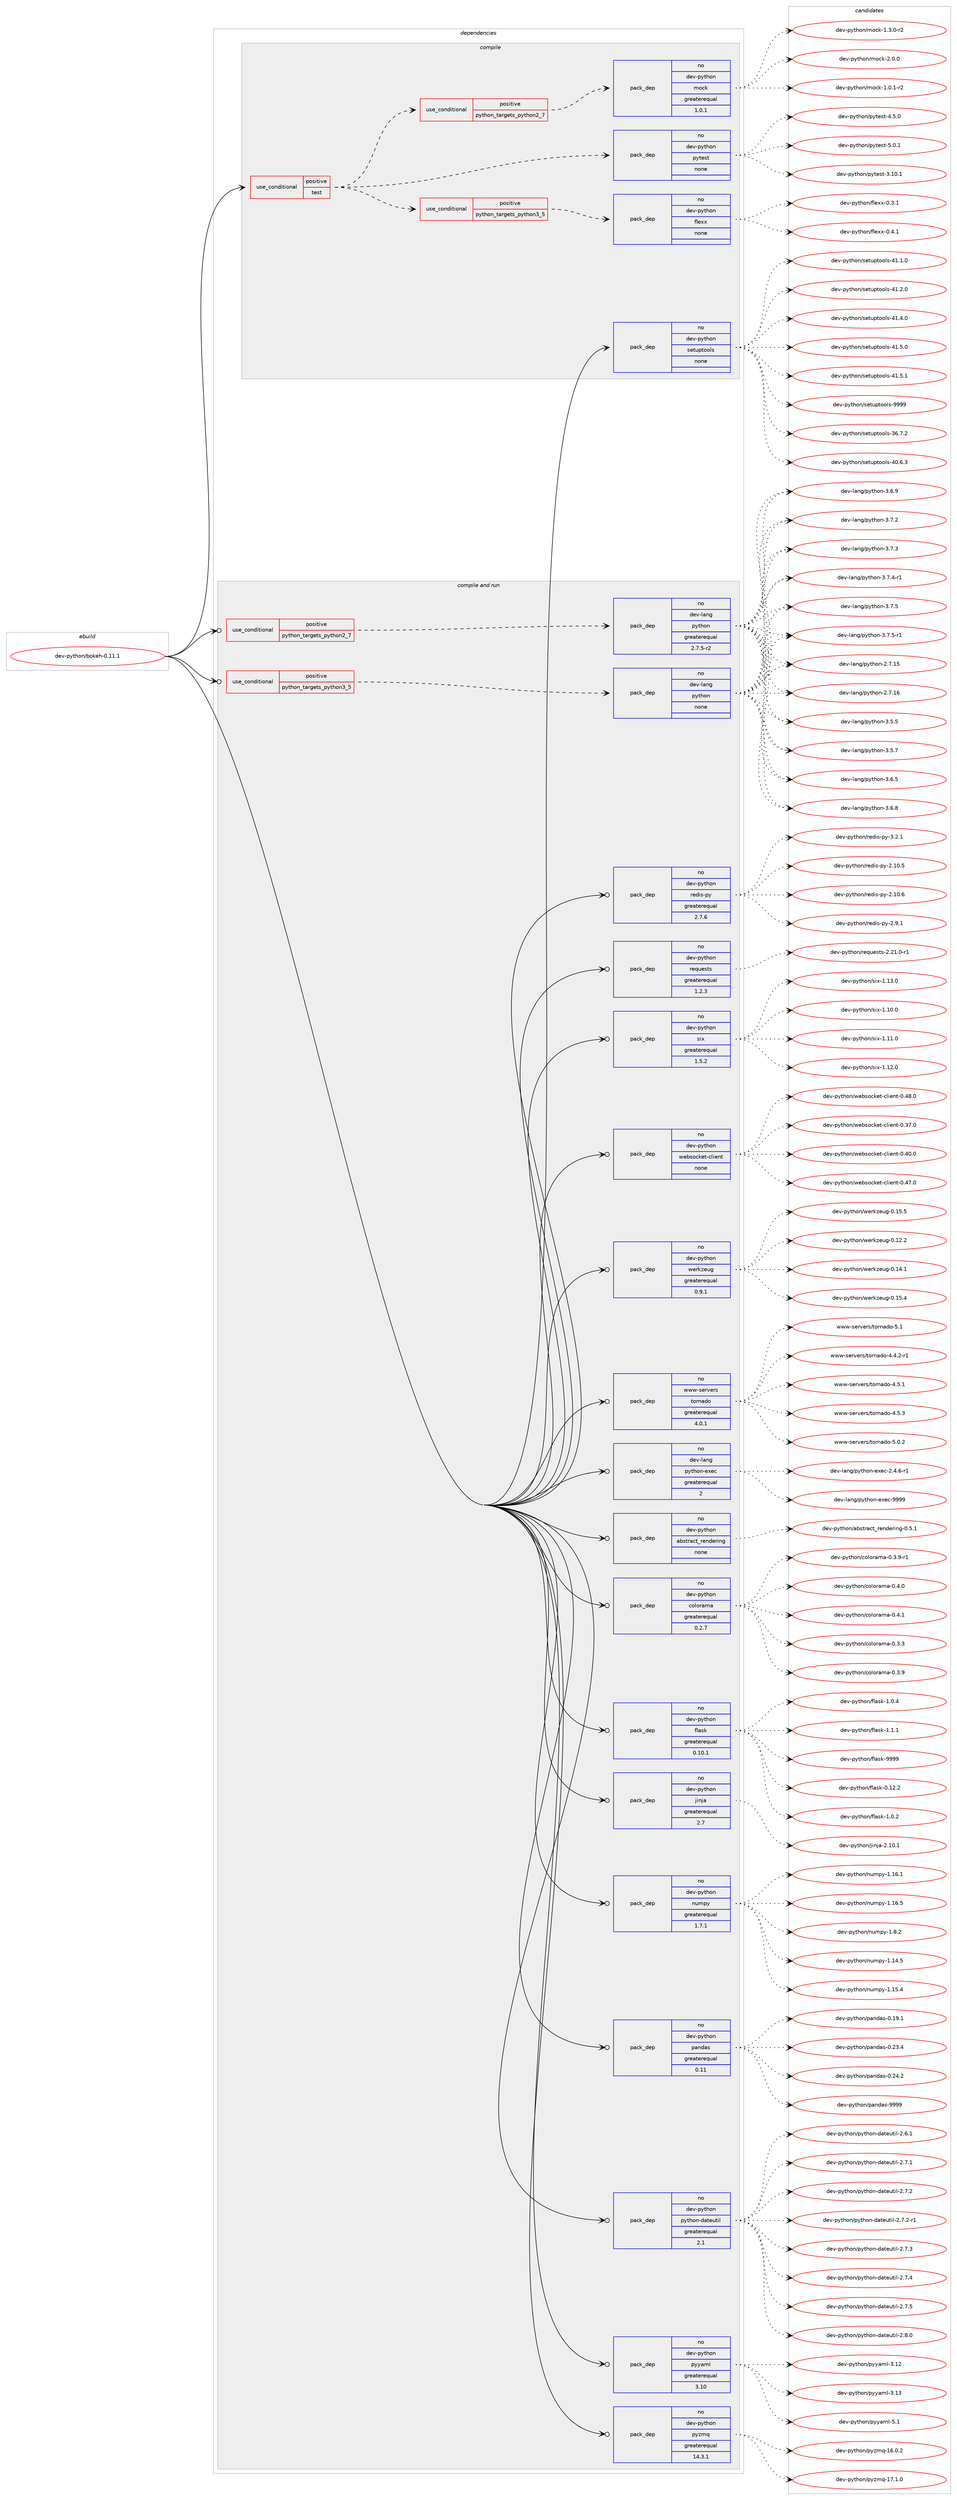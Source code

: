 digraph prolog {

# *************
# Graph options
# *************

newrank=true;
concentrate=true;
compound=true;
graph [rankdir=LR,fontname=Helvetica,fontsize=10,ranksep=1.5];#, ranksep=2.5, nodesep=0.2];
edge  [arrowhead=vee];
node  [fontname=Helvetica,fontsize=10];

# **********
# The ebuild
# **********

subgraph cluster_leftcol {
color=gray;
rank=same;
label=<<i>ebuild</i>>;
id [label="dev-python/bokeh-0.11.1", color=red, width=4, href="../dev-python/bokeh-0.11.1.svg"];
}

# ****************
# The dependencies
# ****************

subgraph cluster_midcol {
color=gray;
label=<<i>dependencies</i>>;
subgraph cluster_compile {
fillcolor="#eeeeee";
style=filled;
label=<<i>compile</i>>;
subgraph cond136999 {
dependency597132 [label=<<TABLE BORDER="0" CELLBORDER="1" CELLSPACING="0" CELLPADDING="4"><TR><TD ROWSPAN="3" CELLPADDING="10">use_conditional</TD></TR><TR><TD>positive</TD></TR><TR><TD>test</TD></TR></TABLE>>, shape=none, color=red];
subgraph pack448358 {
dependency597133 [label=<<TABLE BORDER="0" CELLBORDER="1" CELLSPACING="0" CELLPADDING="4" WIDTH="220"><TR><TD ROWSPAN="6" CELLPADDING="30">pack_dep</TD></TR><TR><TD WIDTH="110">no</TD></TR><TR><TD>dev-python</TD></TR><TR><TD>pytest</TD></TR><TR><TD>none</TD></TR><TR><TD></TD></TR></TABLE>>, shape=none, color=blue];
}
dependency597132:e -> dependency597133:w [weight=20,style="dashed",arrowhead="vee"];
subgraph cond137000 {
dependency597134 [label=<<TABLE BORDER="0" CELLBORDER="1" CELLSPACING="0" CELLPADDING="4"><TR><TD ROWSPAN="3" CELLPADDING="10">use_conditional</TD></TR><TR><TD>positive</TD></TR><TR><TD>python_targets_python2_7</TD></TR></TABLE>>, shape=none, color=red];
subgraph pack448359 {
dependency597135 [label=<<TABLE BORDER="0" CELLBORDER="1" CELLSPACING="0" CELLPADDING="4" WIDTH="220"><TR><TD ROWSPAN="6" CELLPADDING="30">pack_dep</TD></TR><TR><TD WIDTH="110">no</TD></TR><TR><TD>dev-python</TD></TR><TR><TD>mock</TD></TR><TR><TD>greaterequal</TD></TR><TR><TD>1.0.1</TD></TR></TABLE>>, shape=none, color=blue];
}
dependency597134:e -> dependency597135:w [weight=20,style="dashed",arrowhead="vee"];
}
dependency597132:e -> dependency597134:w [weight=20,style="dashed",arrowhead="vee"];
subgraph cond137001 {
dependency597136 [label=<<TABLE BORDER="0" CELLBORDER="1" CELLSPACING="0" CELLPADDING="4"><TR><TD ROWSPAN="3" CELLPADDING="10">use_conditional</TD></TR><TR><TD>positive</TD></TR><TR><TD>python_targets_python3_5</TD></TR></TABLE>>, shape=none, color=red];
subgraph pack448360 {
dependency597137 [label=<<TABLE BORDER="0" CELLBORDER="1" CELLSPACING="0" CELLPADDING="4" WIDTH="220"><TR><TD ROWSPAN="6" CELLPADDING="30">pack_dep</TD></TR><TR><TD WIDTH="110">no</TD></TR><TR><TD>dev-python</TD></TR><TR><TD>flexx</TD></TR><TR><TD>none</TD></TR><TR><TD></TD></TR></TABLE>>, shape=none, color=blue];
}
dependency597136:e -> dependency597137:w [weight=20,style="dashed",arrowhead="vee"];
}
dependency597132:e -> dependency597136:w [weight=20,style="dashed",arrowhead="vee"];
}
id:e -> dependency597132:w [weight=20,style="solid",arrowhead="vee"];
subgraph pack448361 {
dependency597138 [label=<<TABLE BORDER="0" CELLBORDER="1" CELLSPACING="0" CELLPADDING="4" WIDTH="220"><TR><TD ROWSPAN="6" CELLPADDING="30">pack_dep</TD></TR><TR><TD WIDTH="110">no</TD></TR><TR><TD>dev-python</TD></TR><TR><TD>setuptools</TD></TR><TR><TD>none</TD></TR><TR><TD></TD></TR></TABLE>>, shape=none, color=blue];
}
id:e -> dependency597138:w [weight=20,style="solid",arrowhead="vee"];
}
subgraph cluster_compileandrun {
fillcolor="#eeeeee";
style=filled;
label=<<i>compile and run</i>>;
subgraph cond137002 {
dependency597139 [label=<<TABLE BORDER="0" CELLBORDER="1" CELLSPACING="0" CELLPADDING="4"><TR><TD ROWSPAN="3" CELLPADDING="10">use_conditional</TD></TR><TR><TD>positive</TD></TR><TR><TD>python_targets_python2_7</TD></TR></TABLE>>, shape=none, color=red];
subgraph pack448362 {
dependency597140 [label=<<TABLE BORDER="0" CELLBORDER="1" CELLSPACING="0" CELLPADDING="4" WIDTH="220"><TR><TD ROWSPAN="6" CELLPADDING="30">pack_dep</TD></TR><TR><TD WIDTH="110">no</TD></TR><TR><TD>dev-lang</TD></TR><TR><TD>python</TD></TR><TR><TD>greaterequal</TD></TR><TR><TD>2.7.5-r2</TD></TR></TABLE>>, shape=none, color=blue];
}
dependency597139:e -> dependency597140:w [weight=20,style="dashed",arrowhead="vee"];
}
id:e -> dependency597139:w [weight=20,style="solid",arrowhead="odotvee"];
subgraph cond137003 {
dependency597141 [label=<<TABLE BORDER="0" CELLBORDER="1" CELLSPACING="0" CELLPADDING="4"><TR><TD ROWSPAN="3" CELLPADDING="10">use_conditional</TD></TR><TR><TD>positive</TD></TR><TR><TD>python_targets_python3_5</TD></TR></TABLE>>, shape=none, color=red];
subgraph pack448363 {
dependency597142 [label=<<TABLE BORDER="0" CELLBORDER="1" CELLSPACING="0" CELLPADDING="4" WIDTH="220"><TR><TD ROWSPAN="6" CELLPADDING="30">pack_dep</TD></TR><TR><TD WIDTH="110">no</TD></TR><TR><TD>dev-lang</TD></TR><TR><TD>python</TD></TR><TR><TD>none</TD></TR><TR><TD></TD></TR></TABLE>>, shape=none, color=blue];
}
dependency597141:e -> dependency597142:w [weight=20,style="dashed",arrowhead="vee"];
}
id:e -> dependency597141:w [weight=20,style="solid",arrowhead="odotvee"];
subgraph pack448364 {
dependency597143 [label=<<TABLE BORDER="0" CELLBORDER="1" CELLSPACING="0" CELLPADDING="4" WIDTH="220"><TR><TD ROWSPAN="6" CELLPADDING="30">pack_dep</TD></TR><TR><TD WIDTH="110">no</TD></TR><TR><TD>dev-lang</TD></TR><TR><TD>python-exec</TD></TR><TR><TD>greaterequal</TD></TR><TR><TD>2</TD></TR></TABLE>>, shape=none, color=blue];
}
id:e -> dependency597143:w [weight=20,style="solid",arrowhead="odotvee"];
subgraph pack448365 {
dependency597144 [label=<<TABLE BORDER="0" CELLBORDER="1" CELLSPACING="0" CELLPADDING="4" WIDTH="220"><TR><TD ROWSPAN="6" CELLPADDING="30">pack_dep</TD></TR><TR><TD WIDTH="110">no</TD></TR><TR><TD>dev-python</TD></TR><TR><TD>abstract_rendering</TD></TR><TR><TD>none</TD></TR><TR><TD></TD></TR></TABLE>>, shape=none, color=blue];
}
id:e -> dependency597144:w [weight=20,style="solid",arrowhead="odotvee"];
subgraph pack448366 {
dependency597145 [label=<<TABLE BORDER="0" CELLBORDER="1" CELLSPACING="0" CELLPADDING="4" WIDTH="220"><TR><TD ROWSPAN="6" CELLPADDING="30">pack_dep</TD></TR><TR><TD WIDTH="110">no</TD></TR><TR><TD>dev-python</TD></TR><TR><TD>colorama</TD></TR><TR><TD>greaterequal</TD></TR><TR><TD>0.2.7</TD></TR></TABLE>>, shape=none, color=blue];
}
id:e -> dependency597145:w [weight=20,style="solid",arrowhead="odotvee"];
subgraph pack448367 {
dependency597146 [label=<<TABLE BORDER="0" CELLBORDER="1" CELLSPACING="0" CELLPADDING="4" WIDTH="220"><TR><TD ROWSPAN="6" CELLPADDING="30">pack_dep</TD></TR><TR><TD WIDTH="110">no</TD></TR><TR><TD>dev-python</TD></TR><TR><TD>flask</TD></TR><TR><TD>greaterequal</TD></TR><TR><TD>0.10.1</TD></TR></TABLE>>, shape=none, color=blue];
}
id:e -> dependency597146:w [weight=20,style="solid",arrowhead="odotvee"];
subgraph pack448368 {
dependency597147 [label=<<TABLE BORDER="0" CELLBORDER="1" CELLSPACING="0" CELLPADDING="4" WIDTH="220"><TR><TD ROWSPAN="6" CELLPADDING="30">pack_dep</TD></TR><TR><TD WIDTH="110">no</TD></TR><TR><TD>dev-python</TD></TR><TR><TD>jinja</TD></TR><TR><TD>greaterequal</TD></TR><TR><TD>2.7</TD></TR></TABLE>>, shape=none, color=blue];
}
id:e -> dependency597147:w [weight=20,style="solid",arrowhead="odotvee"];
subgraph pack448369 {
dependency597148 [label=<<TABLE BORDER="0" CELLBORDER="1" CELLSPACING="0" CELLPADDING="4" WIDTH="220"><TR><TD ROWSPAN="6" CELLPADDING="30">pack_dep</TD></TR><TR><TD WIDTH="110">no</TD></TR><TR><TD>dev-python</TD></TR><TR><TD>numpy</TD></TR><TR><TD>greaterequal</TD></TR><TR><TD>1.7.1</TD></TR></TABLE>>, shape=none, color=blue];
}
id:e -> dependency597148:w [weight=20,style="solid",arrowhead="odotvee"];
subgraph pack448370 {
dependency597149 [label=<<TABLE BORDER="0" CELLBORDER="1" CELLSPACING="0" CELLPADDING="4" WIDTH="220"><TR><TD ROWSPAN="6" CELLPADDING="30">pack_dep</TD></TR><TR><TD WIDTH="110">no</TD></TR><TR><TD>dev-python</TD></TR><TR><TD>pandas</TD></TR><TR><TD>greaterequal</TD></TR><TR><TD>0.11</TD></TR></TABLE>>, shape=none, color=blue];
}
id:e -> dependency597149:w [weight=20,style="solid",arrowhead="odotvee"];
subgraph pack448371 {
dependency597150 [label=<<TABLE BORDER="0" CELLBORDER="1" CELLSPACING="0" CELLPADDING="4" WIDTH="220"><TR><TD ROWSPAN="6" CELLPADDING="30">pack_dep</TD></TR><TR><TD WIDTH="110">no</TD></TR><TR><TD>dev-python</TD></TR><TR><TD>python-dateutil</TD></TR><TR><TD>greaterequal</TD></TR><TR><TD>2.1</TD></TR></TABLE>>, shape=none, color=blue];
}
id:e -> dependency597150:w [weight=20,style="solid",arrowhead="odotvee"];
subgraph pack448372 {
dependency597151 [label=<<TABLE BORDER="0" CELLBORDER="1" CELLSPACING="0" CELLPADDING="4" WIDTH="220"><TR><TD ROWSPAN="6" CELLPADDING="30">pack_dep</TD></TR><TR><TD WIDTH="110">no</TD></TR><TR><TD>dev-python</TD></TR><TR><TD>pyyaml</TD></TR><TR><TD>greaterequal</TD></TR><TR><TD>3.10</TD></TR></TABLE>>, shape=none, color=blue];
}
id:e -> dependency597151:w [weight=20,style="solid",arrowhead="odotvee"];
subgraph pack448373 {
dependency597152 [label=<<TABLE BORDER="0" CELLBORDER="1" CELLSPACING="0" CELLPADDING="4" WIDTH="220"><TR><TD ROWSPAN="6" CELLPADDING="30">pack_dep</TD></TR><TR><TD WIDTH="110">no</TD></TR><TR><TD>dev-python</TD></TR><TR><TD>pyzmq</TD></TR><TR><TD>greaterequal</TD></TR><TR><TD>14.3.1</TD></TR></TABLE>>, shape=none, color=blue];
}
id:e -> dependency597152:w [weight=20,style="solid",arrowhead="odotvee"];
subgraph pack448374 {
dependency597153 [label=<<TABLE BORDER="0" CELLBORDER="1" CELLSPACING="0" CELLPADDING="4" WIDTH="220"><TR><TD ROWSPAN="6" CELLPADDING="30">pack_dep</TD></TR><TR><TD WIDTH="110">no</TD></TR><TR><TD>dev-python</TD></TR><TR><TD>redis-py</TD></TR><TR><TD>greaterequal</TD></TR><TR><TD>2.7.6</TD></TR></TABLE>>, shape=none, color=blue];
}
id:e -> dependency597153:w [weight=20,style="solid",arrowhead="odotvee"];
subgraph pack448375 {
dependency597154 [label=<<TABLE BORDER="0" CELLBORDER="1" CELLSPACING="0" CELLPADDING="4" WIDTH="220"><TR><TD ROWSPAN="6" CELLPADDING="30">pack_dep</TD></TR><TR><TD WIDTH="110">no</TD></TR><TR><TD>dev-python</TD></TR><TR><TD>requests</TD></TR><TR><TD>greaterequal</TD></TR><TR><TD>1.2.3</TD></TR></TABLE>>, shape=none, color=blue];
}
id:e -> dependency597154:w [weight=20,style="solid",arrowhead="odotvee"];
subgraph pack448376 {
dependency597155 [label=<<TABLE BORDER="0" CELLBORDER="1" CELLSPACING="0" CELLPADDING="4" WIDTH="220"><TR><TD ROWSPAN="6" CELLPADDING="30">pack_dep</TD></TR><TR><TD WIDTH="110">no</TD></TR><TR><TD>dev-python</TD></TR><TR><TD>six</TD></TR><TR><TD>greaterequal</TD></TR><TR><TD>1.5.2</TD></TR></TABLE>>, shape=none, color=blue];
}
id:e -> dependency597155:w [weight=20,style="solid",arrowhead="odotvee"];
subgraph pack448377 {
dependency597156 [label=<<TABLE BORDER="0" CELLBORDER="1" CELLSPACING="0" CELLPADDING="4" WIDTH="220"><TR><TD ROWSPAN="6" CELLPADDING="30">pack_dep</TD></TR><TR><TD WIDTH="110">no</TD></TR><TR><TD>dev-python</TD></TR><TR><TD>websocket-client</TD></TR><TR><TD>none</TD></TR><TR><TD></TD></TR></TABLE>>, shape=none, color=blue];
}
id:e -> dependency597156:w [weight=20,style="solid",arrowhead="odotvee"];
subgraph pack448378 {
dependency597157 [label=<<TABLE BORDER="0" CELLBORDER="1" CELLSPACING="0" CELLPADDING="4" WIDTH="220"><TR><TD ROWSPAN="6" CELLPADDING="30">pack_dep</TD></TR><TR><TD WIDTH="110">no</TD></TR><TR><TD>dev-python</TD></TR><TR><TD>werkzeug</TD></TR><TR><TD>greaterequal</TD></TR><TR><TD>0.9.1</TD></TR></TABLE>>, shape=none, color=blue];
}
id:e -> dependency597157:w [weight=20,style="solid",arrowhead="odotvee"];
subgraph pack448379 {
dependency597158 [label=<<TABLE BORDER="0" CELLBORDER="1" CELLSPACING="0" CELLPADDING="4" WIDTH="220"><TR><TD ROWSPAN="6" CELLPADDING="30">pack_dep</TD></TR><TR><TD WIDTH="110">no</TD></TR><TR><TD>www-servers</TD></TR><TR><TD>tornado</TD></TR><TR><TD>greaterequal</TD></TR><TR><TD>4.0.1</TD></TR></TABLE>>, shape=none, color=blue];
}
id:e -> dependency597158:w [weight=20,style="solid",arrowhead="odotvee"];
}
subgraph cluster_run {
fillcolor="#eeeeee";
style=filled;
label=<<i>run</i>>;
}
}

# **************
# The candidates
# **************

subgraph cluster_choices {
rank=same;
color=gray;
label=<<i>candidates</i>>;

subgraph choice448358 {
color=black;
nodesep=1;
choice100101118451121211161041111104711212111610111511645514649484649 [label="dev-python/pytest-3.10.1", color=red, width=4,href="../dev-python/pytest-3.10.1.svg"];
choice1001011184511212111610411111047112121116101115116455246534648 [label="dev-python/pytest-4.5.0", color=red, width=4,href="../dev-python/pytest-4.5.0.svg"];
choice1001011184511212111610411111047112121116101115116455346484649 [label="dev-python/pytest-5.0.1", color=red, width=4,href="../dev-python/pytest-5.0.1.svg"];
dependency597133:e -> choice100101118451121211161041111104711212111610111511645514649484649:w [style=dotted,weight="100"];
dependency597133:e -> choice1001011184511212111610411111047112121116101115116455246534648:w [style=dotted,weight="100"];
dependency597133:e -> choice1001011184511212111610411111047112121116101115116455346484649:w [style=dotted,weight="100"];
}
subgraph choice448359 {
color=black;
nodesep=1;
choice1001011184511212111610411111047109111991074549464846494511450 [label="dev-python/mock-1.0.1-r2", color=red, width=4,href="../dev-python/mock-1.0.1-r2.svg"];
choice1001011184511212111610411111047109111991074549465146484511450 [label="dev-python/mock-1.3.0-r2", color=red, width=4,href="../dev-python/mock-1.3.0-r2.svg"];
choice100101118451121211161041111104710911199107455046484648 [label="dev-python/mock-2.0.0", color=red, width=4,href="../dev-python/mock-2.0.0.svg"];
dependency597135:e -> choice1001011184511212111610411111047109111991074549464846494511450:w [style=dotted,weight="100"];
dependency597135:e -> choice1001011184511212111610411111047109111991074549465146484511450:w [style=dotted,weight="100"];
dependency597135:e -> choice100101118451121211161041111104710911199107455046484648:w [style=dotted,weight="100"];
}
subgraph choice448360 {
color=black;
nodesep=1;
choice1001011184511212111610411111047102108101120120454846514649 [label="dev-python/flexx-0.3.1", color=red, width=4,href="../dev-python/flexx-0.3.1.svg"];
choice1001011184511212111610411111047102108101120120454846524649 [label="dev-python/flexx-0.4.1", color=red, width=4,href="../dev-python/flexx-0.4.1.svg"];
dependency597137:e -> choice1001011184511212111610411111047102108101120120454846514649:w [style=dotted,weight="100"];
dependency597137:e -> choice1001011184511212111610411111047102108101120120454846524649:w [style=dotted,weight="100"];
}
subgraph choice448361 {
color=black;
nodesep=1;
choice100101118451121211161041111104711510111611711211611111110811545515446554650 [label="dev-python/setuptools-36.7.2", color=red, width=4,href="../dev-python/setuptools-36.7.2.svg"];
choice100101118451121211161041111104711510111611711211611111110811545524846544651 [label="dev-python/setuptools-40.6.3", color=red, width=4,href="../dev-python/setuptools-40.6.3.svg"];
choice100101118451121211161041111104711510111611711211611111110811545524946494648 [label="dev-python/setuptools-41.1.0", color=red, width=4,href="../dev-python/setuptools-41.1.0.svg"];
choice100101118451121211161041111104711510111611711211611111110811545524946504648 [label="dev-python/setuptools-41.2.0", color=red, width=4,href="../dev-python/setuptools-41.2.0.svg"];
choice100101118451121211161041111104711510111611711211611111110811545524946524648 [label="dev-python/setuptools-41.4.0", color=red, width=4,href="../dev-python/setuptools-41.4.0.svg"];
choice100101118451121211161041111104711510111611711211611111110811545524946534648 [label="dev-python/setuptools-41.5.0", color=red, width=4,href="../dev-python/setuptools-41.5.0.svg"];
choice100101118451121211161041111104711510111611711211611111110811545524946534649 [label="dev-python/setuptools-41.5.1", color=red, width=4,href="../dev-python/setuptools-41.5.1.svg"];
choice10010111845112121116104111110471151011161171121161111111081154557575757 [label="dev-python/setuptools-9999", color=red, width=4,href="../dev-python/setuptools-9999.svg"];
dependency597138:e -> choice100101118451121211161041111104711510111611711211611111110811545515446554650:w [style=dotted,weight="100"];
dependency597138:e -> choice100101118451121211161041111104711510111611711211611111110811545524846544651:w [style=dotted,weight="100"];
dependency597138:e -> choice100101118451121211161041111104711510111611711211611111110811545524946494648:w [style=dotted,weight="100"];
dependency597138:e -> choice100101118451121211161041111104711510111611711211611111110811545524946504648:w [style=dotted,weight="100"];
dependency597138:e -> choice100101118451121211161041111104711510111611711211611111110811545524946524648:w [style=dotted,weight="100"];
dependency597138:e -> choice100101118451121211161041111104711510111611711211611111110811545524946534648:w [style=dotted,weight="100"];
dependency597138:e -> choice100101118451121211161041111104711510111611711211611111110811545524946534649:w [style=dotted,weight="100"];
dependency597138:e -> choice10010111845112121116104111110471151011161171121161111111081154557575757:w [style=dotted,weight="100"];
}
subgraph choice448362 {
color=black;
nodesep=1;
choice10010111845108971101034711212111610411111045504655464953 [label="dev-lang/python-2.7.15", color=red, width=4,href="../dev-lang/python-2.7.15.svg"];
choice10010111845108971101034711212111610411111045504655464954 [label="dev-lang/python-2.7.16", color=red, width=4,href="../dev-lang/python-2.7.16.svg"];
choice100101118451089711010347112121116104111110455146534653 [label="dev-lang/python-3.5.5", color=red, width=4,href="../dev-lang/python-3.5.5.svg"];
choice100101118451089711010347112121116104111110455146534655 [label="dev-lang/python-3.5.7", color=red, width=4,href="../dev-lang/python-3.5.7.svg"];
choice100101118451089711010347112121116104111110455146544653 [label="dev-lang/python-3.6.5", color=red, width=4,href="../dev-lang/python-3.6.5.svg"];
choice100101118451089711010347112121116104111110455146544656 [label="dev-lang/python-3.6.8", color=red, width=4,href="../dev-lang/python-3.6.8.svg"];
choice100101118451089711010347112121116104111110455146544657 [label="dev-lang/python-3.6.9", color=red, width=4,href="../dev-lang/python-3.6.9.svg"];
choice100101118451089711010347112121116104111110455146554650 [label="dev-lang/python-3.7.2", color=red, width=4,href="../dev-lang/python-3.7.2.svg"];
choice100101118451089711010347112121116104111110455146554651 [label="dev-lang/python-3.7.3", color=red, width=4,href="../dev-lang/python-3.7.3.svg"];
choice1001011184510897110103471121211161041111104551465546524511449 [label="dev-lang/python-3.7.4-r1", color=red, width=4,href="../dev-lang/python-3.7.4-r1.svg"];
choice100101118451089711010347112121116104111110455146554653 [label="dev-lang/python-3.7.5", color=red, width=4,href="../dev-lang/python-3.7.5.svg"];
choice1001011184510897110103471121211161041111104551465546534511449 [label="dev-lang/python-3.7.5-r1", color=red, width=4,href="../dev-lang/python-3.7.5-r1.svg"];
dependency597140:e -> choice10010111845108971101034711212111610411111045504655464953:w [style=dotted,weight="100"];
dependency597140:e -> choice10010111845108971101034711212111610411111045504655464954:w [style=dotted,weight="100"];
dependency597140:e -> choice100101118451089711010347112121116104111110455146534653:w [style=dotted,weight="100"];
dependency597140:e -> choice100101118451089711010347112121116104111110455146534655:w [style=dotted,weight="100"];
dependency597140:e -> choice100101118451089711010347112121116104111110455146544653:w [style=dotted,weight="100"];
dependency597140:e -> choice100101118451089711010347112121116104111110455146544656:w [style=dotted,weight="100"];
dependency597140:e -> choice100101118451089711010347112121116104111110455146544657:w [style=dotted,weight="100"];
dependency597140:e -> choice100101118451089711010347112121116104111110455146554650:w [style=dotted,weight="100"];
dependency597140:e -> choice100101118451089711010347112121116104111110455146554651:w [style=dotted,weight="100"];
dependency597140:e -> choice1001011184510897110103471121211161041111104551465546524511449:w [style=dotted,weight="100"];
dependency597140:e -> choice100101118451089711010347112121116104111110455146554653:w [style=dotted,weight="100"];
dependency597140:e -> choice1001011184510897110103471121211161041111104551465546534511449:w [style=dotted,weight="100"];
}
subgraph choice448363 {
color=black;
nodesep=1;
choice10010111845108971101034711212111610411111045504655464953 [label="dev-lang/python-2.7.15", color=red, width=4,href="../dev-lang/python-2.7.15.svg"];
choice10010111845108971101034711212111610411111045504655464954 [label="dev-lang/python-2.7.16", color=red, width=4,href="../dev-lang/python-2.7.16.svg"];
choice100101118451089711010347112121116104111110455146534653 [label="dev-lang/python-3.5.5", color=red, width=4,href="../dev-lang/python-3.5.5.svg"];
choice100101118451089711010347112121116104111110455146534655 [label="dev-lang/python-3.5.7", color=red, width=4,href="../dev-lang/python-3.5.7.svg"];
choice100101118451089711010347112121116104111110455146544653 [label="dev-lang/python-3.6.5", color=red, width=4,href="../dev-lang/python-3.6.5.svg"];
choice100101118451089711010347112121116104111110455146544656 [label="dev-lang/python-3.6.8", color=red, width=4,href="../dev-lang/python-3.6.8.svg"];
choice100101118451089711010347112121116104111110455146544657 [label="dev-lang/python-3.6.9", color=red, width=4,href="../dev-lang/python-3.6.9.svg"];
choice100101118451089711010347112121116104111110455146554650 [label="dev-lang/python-3.7.2", color=red, width=4,href="../dev-lang/python-3.7.2.svg"];
choice100101118451089711010347112121116104111110455146554651 [label="dev-lang/python-3.7.3", color=red, width=4,href="../dev-lang/python-3.7.3.svg"];
choice1001011184510897110103471121211161041111104551465546524511449 [label="dev-lang/python-3.7.4-r1", color=red, width=4,href="../dev-lang/python-3.7.4-r1.svg"];
choice100101118451089711010347112121116104111110455146554653 [label="dev-lang/python-3.7.5", color=red, width=4,href="../dev-lang/python-3.7.5.svg"];
choice1001011184510897110103471121211161041111104551465546534511449 [label="dev-lang/python-3.7.5-r1", color=red, width=4,href="../dev-lang/python-3.7.5-r1.svg"];
dependency597142:e -> choice10010111845108971101034711212111610411111045504655464953:w [style=dotted,weight="100"];
dependency597142:e -> choice10010111845108971101034711212111610411111045504655464954:w [style=dotted,weight="100"];
dependency597142:e -> choice100101118451089711010347112121116104111110455146534653:w [style=dotted,weight="100"];
dependency597142:e -> choice100101118451089711010347112121116104111110455146534655:w [style=dotted,weight="100"];
dependency597142:e -> choice100101118451089711010347112121116104111110455146544653:w [style=dotted,weight="100"];
dependency597142:e -> choice100101118451089711010347112121116104111110455146544656:w [style=dotted,weight="100"];
dependency597142:e -> choice100101118451089711010347112121116104111110455146544657:w [style=dotted,weight="100"];
dependency597142:e -> choice100101118451089711010347112121116104111110455146554650:w [style=dotted,weight="100"];
dependency597142:e -> choice100101118451089711010347112121116104111110455146554651:w [style=dotted,weight="100"];
dependency597142:e -> choice1001011184510897110103471121211161041111104551465546524511449:w [style=dotted,weight="100"];
dependency597142:e -> choice100101118451089711010347112121116104111110455146554653:w [style=dotted,weight="100"];
dependency597142:e -> choice1001011184510897110103471121211161041111104551465546534511449:w [style=dotted,weight="100"];
}
subgraph choice448364 {
color=black;
nodesep=1;
choice10010111845108971101034711212111610411111045101120101994550465246544511449 [label="dev-lang/python-exec-2.4.6-r1", color=red, width=4,href="../dev-lang/python-exec-2.4.6-r1.svg"];
choice10010111845108971101034711212111610411111045101120101994557575757 [label="dev-lang/python-exec-9999", color=red, width=4,href="../dev-lang/python-exec-9999.svg"];
dependency597143:e -> choice10010111845108971101034711212111610411111045101120101994550465246544511449:w [style=dotted,weight="100"];
dependency597143:e -> choice10010111845108971101034711212111610411111045101120101994557575757:w [style=dotted,weight="100"];
}
subgraph choice448365 {
color=black;
nodesep=1;
choice10010111845112121116104111110479798115116114979911695114101110100101114105110103454846534649 [label="dev-python/abstract_rendering-0.5.1", color=red, width=4,href="../dev-python/abstract_rendering-0.5.1.svg"];
dependency597144:e -> choice10010111845112121116104111110479798115116114979911695114101110100101114105110103454846534649:w [style=dotted,weight="100"];
}
subgraph choice448366 {
color=black;
nodesep=1;
choice1001011184511212111610411111047991111081111149710997454846514651 [label="dev-python/colorama-0.3.3", color=red, width=4,href="../dev-python/colorama-0.3.3.svg"];
choice1001011184511212111610411111047991111081111149710997454846514657 [label="dev-python/colorama-0.3.9", color=red, width=4,href="../dev-python/colorama-0.3.9.svg"];
choice10010111845112121116104111110479911110811111497109974548465146574511449 [label="dev-python/colorama-0.3.9-r1", color=red, width=4,href="../dev-python/colorama-0.3.9-r1.svg"];
choice1001011184511212111610411111047991111081111149710997454846524648 [label="dev-python/colorama-0.4.0", color=red, width=4,href="../dev-python/colorama-0.4.0.svg"];
choice1001011184511212111610411111047991111081111149710997454846524649 [label="dev-python/colorama-0.4.1", color=red, width=4,href="../dev-python/colorama-0.4.1.svg"];
dependency597145:e -> choice1001011184511212111610411111047991111081111149710997454846514651:w [style=dotted,weight="100"];
dependency597145:e -> choice1001011184511212111610411111047991111081111149710997454846514657:w [style=dotted,weight="100"];
dependency597145:e -> choice10010111845112121116104111110479911110811111497109974548465146574511449:w [style=dotted,weight="100"];
dependency597145:e -> choice1001011184511212111610411111047991111081111149710997454846524648:w [style=dotted,weight="100"];
dependency597145:e -> choice1001011184511212111610411111047991111081111149710997454846524649:w [style=dotted,weight="100"];
}
subgraph choice448367 {
color=black;
nodesep=1;
choice10010111845112121116104111110471021089711510745484649504650 [label="dev-python/flask-0.12.2", color=red, width=4,href="../dev-python/flask-0.12.2.svg"];
choice100101118451121211161041111104710210897115107454946484650 [label="dev-python/flask-1.0.2", color=red, width=4,href="../dev-python/flask-1.0.2.svg"];
choice100101118451121211161041111104710210897115107454946484652 [label="dev-python/flask-1.0.4", color=red, width=4,href="../dev-python/flask-1.0.4.svg"];
choice100101118451121211161041111104710210897115107454946494649 [label="dev-python/flask-1.1.1", color=red, width=4,href="../dev-python/flask-1.1.1.svg"];
choice1001011184511212111610411111047102108971151074557575757 [label="dev-python/flask-9999", color=red, width=4,href="../dev-python/flask-9999.svg"];
dependency597146:e -> choice10010111845112121116104111110471021089711510745484649504650:w [style=dotted,weight="100"];
dependency597146:e -> choice100101118451121211161041111104710210897115107454946484650:w [style=dotted,weight="100"];
dependency597146:e -> choice100101118451121211161041111104710210897115107454946484652:w [style=dotted,weight="100"];
dependency597146:e -> choice100101118451121211161041111104710210897115107454946494649:w [style=dotted,weight="100"];
dependency597146:e -> choice1001011184511212111610411111047102108971151074557575757:w [style=dotted,weight="100"];
}
subgraph choice448368 {
color=black;
nodesep=1;
choice10010111845112121116104111110471061051101069745504649484649 [label="dev-python/jinja-2.10.1", color=red, width=4,href="../dev-python/jinja-2.10.1.svg"];
dependency597147:e -> choice10010111845112121116104111110471061051101069745504649484649:w [style=dotted,weight="100"];
}
subgraph choice448369 {
color=black;
nodesep=1;
choice100101118451121211161041111104711011710911212145494649524653 [label="dev-python/numpy-1.14.5", color=red, width=4,href="../dev-python/numpy-1.14.5.svg"];
choice100101118451121211161041111104711011710911212145494649534652 [label="dev-python/numpy-1.15.4", color=red, width=4,href="../dev-python/numpy-1.15.4.svg"];
choice100101118451121211161041111104711011710911212145494649544649 [label="dev-python/numpy-1.16.1", color=red, width=4,href="../dev-python/numpy-1.16.1.svg"];
choice100101118451121211161041111104711011710911212145494649544653 [label="dev-python/numpy-1.16.5", color=red, width=4,href="../dev-python/numpy-1.16.5.svg"];
choice1001011184511212111610411111047110117109112121454946564650 [label="dev-python/numpy-1.8.2", color=red, width=4,href="../dev-python/numpy-1.8.2.svg"];
dependency597148:e -> choice100101118451121211161041111104711011710911212145494649524653:w [style=dotted,weight="100"];
dependency597148:e -> choice100101118451121211161041111104711011710911212145494649534652:w [style=dotted,weight="100"];
dependency597148:e -> choice100101118451121211161041111104711011710911212145494649544649:w [style=dotted,weight="100"];
dependency597148:e -> choice100101118451121211161041111104711011710911212145494649544653:w [style=dotted,weight="100"];
dependency597148:e -> choice1001011184511212111610411111047110117109112121454946564650:w [style=dotted,weight="100"];
}
subgraph choice448370 {
color=black;
nodesep=1;
choice1001011184511212111610411111047112971101009711545484649574649 [label="dev-python/pandas-0.19.1", color=red, width=4,href="../dev-python/pandas-0.19.1.svg"];
choice1001011184511212111610411111047112971101009711545484650514652 [label="dev-python/pandas-0.23.4", color=red, width=4,href="../dev-python/pandas-0.23.4.svg"];
choice1001011184511212111610411111047112971101009711545484650524650 [label="dev-python/pandas-0.24.2", color=red, width=4,href="../dev-python/pandas-0.24.2.svg"];
choice100101118451121211161041111104711297110100971154557575757 [label="dev-python/pandas-9999", color=red, width=4,href="../dev-python/pandas-9999.svg"];
dependency597149:e -> choice1001011184511212111610411111047112971101009711545484649574649:w [style=dotted,weight="100"];
dependency597149:e -> choice1001011184511212111610411111047112971101009711545484650514652:w [style=dotted,weight="100"];
dependency597149:e -> choice1001011184511212111610411111047112971101009711545484650524650:w [style=dotted,weight="100"];
dependency597149:e -> choice100101118451121211161041111104711297110100971154557575757:w [style=dotted,weight="100"];
}
subgraph choice448371 {
color=black;
nodesep=1;
choice10010111845112121116104111110471121211161041111104510097116101117116105108455046544649 [label="dev-python/python-dateutil-2.6.1", color=red, width=4,href="../dev-python/python-dateutil-2.6.1.svg"];
choice10010111845112121116104111110471121211161041111104510097116101117116105108455046554649 [label="dev-python/python-dateutil-2.7.1", color=red, width=4,href="../dev-python/python-dateutil-2.7.1.svg"];
choice10010111845112121116104111110471121211161041111104510097116101117116105108455046554650 [label="dev-python/python-dateutil-2.7.2", color=red, width=4,href="../dev-python/python-dateutil-2.7.2.svg"];
choice100101118451121211161041111104711212111610411111045100971161011171161051084550465546504511449 [label="dev-python/python-dateutil-2.7.2-r1", color=red, width=4,href="../dev-python/python-dateutil-2.7.2-r1.svg"];
choice10010111845112121116104111110471121211161041111104510097116101117116105108455046554651 [label="dev-python/python-dateutil-2.7.3", color=red, width=4,href="../dev-python/python-dateutil-2.7.3.svg"];
choice10010111845112121116104111110471121211161041111104510097116101117116105108455046554652 [label="dev-python/python-dateutil-2.7.4", color=red, width=4,href="../dev-python/python-dateutil-2.7.4.svg"];
choice10010111845112121116104111110471121211161041111104510097116101117116105108455046554653 [label="dev-python/python-dateutil-2.7.5", color=red, width=4,href="../dev-python/python-dateutil-2.7.5.svg"];
choice10010111845112121116104111110471121211161041111104510097116101117116105108455046564648 [label="dev-python/python-dateutil-2.8.0", color=red, width=4,href="../dev-python/python-dateutil-2.8.0.svg"];
dependency597150:e -> choice10010111845112121116104111110471121211161041111104510097116101117116105108455046544649:w [style=dotted,weight="100"];
dependency597150:e -> choice10010111845112121116104111110471121211161041111104510097116101117116105108455046554649:w [style=dotted,weight="100"];
dependency597150:e -> choice10010111845112121116104111110471121211161041111104510097116101117116105108455046554650:w [style=dotted,weight="100"];
dependency597150:e -> choice100101118451121211161041111104711212111610411111045100971161011171161051084550465546504511449:w [style=dotted,weight="100"];
dependency597150:e -> choice10010111845112121116104111110471121211161041111104510097116101117116105108455046554651:w [style=dotted,weight="100"];
dependency597150:e -> choice10010111845112121116104111110471121211161041111104510097116101117116105108455046554652:w [style=dotted,weight="100"];
dependency597150:e -> choice10010111845112121116104111110471121211161041111104510097116101117116105108455046554653:w [style=dotted,weight="100"];
dependency597150:e -> choice10010111845112121116104111110471121211161041111104510097116101117116105108455046564648:w [style=dotted,weight="100"];
}
subgraph choice448372 {
color=black;
nodesep=1;
choice1001011184511212111610411111047112121121971091084551464950 [label="dev-python/pyyaml-3.12", color=red, width=4,href="../dev-python/pyyaml-3.12.svg"];
choice1001011184511212111610411111047112121121971091084551464951 [label="dev-python/pyyaml-3.13", color=red, width=4,href="../dev-python/pyyaml-3.13.svg"];
choice10010111845112121116104111110471121211219710910845534649 [label="dev-python/pyyaml-5.1", color=red, width=4,href="../dev-python/pyyaml-5.1.svg"];
dependency597151:e -> choice1001011184511212111610411111047112121121971091084551464950:w [style=dotted,weight="100"];
dependency597151:e -> choice1001011184511212111610411111047112121121971091084551464951:w [style=dotted,weight="100"];
dependency597151:e -> choice10010111845112121116104111110471121211219710910845534649:w [style=dotted,weight="100"];
}
subgraph choice448373 {
color=black;
nodesep=1;
choice100101118451121211161041111104711212112210911345495446484650 [label="dev-python/pyzmq-16.0.2", color=red, width=4,href="../dev-python/pyzmq-16.0.2.svg"];
choice100101118451121211161041111104711212112210911345495546494648 [label="dev-python/pyzmq-17.1.0", color=red, width=4,href="../dev-python/pyzmq-17.1.0.svg"];
dependency597152:e -> choice100101118451121211161041111104711212112210911345495446484650:w [style=dotted,weight="100"];
dependency597152:e -> choice100101118451121211161041111104711212112210911345495546494648:w [style=dotted,weight="100"];
}
subgraph choice448374 {
color=black;
nodesep=1;
choice10010111845112121116104111110471141011001051154511212145504649484653 [label="dev-python/redis-py-2.10.5", color=red, width=4,href="../dev-python/redis-py-2.10.5.svg"];
choice10010111845112121116104111110471141011001051154511212145504649484654 [label="dev-python/redis-py-2.10.6", color=red, width=4,href="../dev-python/redis-py-2.10.6.svg"];
choice100101118451121211161041111104711410110010511545112121455046574649 [label="dev-python/redis-py-2.9.1", color=red, width=4,href="../dev-python/redis-py-2.9.1.svg"];
choice100101118451121211161041111104711410110010511545112121455146504649 [label="dev-python/redis-py-3.2.1", color=red, width=4,href="../dev-python/redis-py-3.2.1.svg"];
dependency597153:e -> choice10010111845112121116104111110471141011001051154511212145504649484653:w [style=dotted,weight="100"];
dependency597153:e -> choice10010111845112121116104111110471141011001051154511212145504649484654:w [style=dotted,weight="100"];
dependency597153:e -> choice100101118451121211161041111104711410110010511545112121455046574649:w [style=dotted,weight="100"];
dependency597153:e -> choice100101118451121211161041111104711410110010511545112121455146504649:w [style=dotted,weight="100"];
}
subgraph choice448375 {
color=black;
nodesep=1;
choice1001011184511212111610411111047114101113117101115116115455046504946484511449 [label="dev-python/requests-2.21.0-r1", color=red, width=4,href="../dev-python/requests-2.21.0-r1.svg"];
dependency597154:e -> choice1001011184511212111610411111047114101113117101115116115455046504946484511449:w [style=dotted,weight="100"];
}
subgraph choice448376 {
color=black;
nodesep=1;
choice100101118451121211161041111104711510512045494649484648 [label="dev-python/six-1.10.0", color=red, width=4,href="../dev-python/six-1.10.0.svg"];
choice100101118451121211161041111104711510512045494649494648 [label="dev-python/six-1.11.0", color=red, width=4,href="../dev-python/six-1.11.0.svg"];
choice100101118451121211161041111104711510512045494649504648 [label="dev-python/six-1.12.0", color=red, width=4,href="../dev-python/six-1.12.0.svg"];
choice100101118451121211161041111104711510512045494649514648 [label="dev-python/six-1.13.0", color=red, width=4,href="../dev-python/six-1.13.0.svg"];
dependency597155:e -> choice100101118451121211161041111104711510512045494649484648:w [style=dotted,weight="100"];
dependency597155:e -> choice100101118451121211161041111104711510512045494649494648:w [style=dotted,weight="100"];
dependency597155:e -> choice100101118451121211161041111104711510512045494649504648:w [style=dotted,weight="100"];
dependency597155:e -> choice100101118451121211161041111104711510512045494649514648:w [style=dotted,weight="100"];
}
subgraph choice448377 {
color=black;
nodesep=1;
choice10010111845112121116104111110471191019811511199107101116459910810510111011645484651554648 [label="dev-python/websocket-client-0.37.0", color=red, width=4,href="../dev-python/websocket-client-0.37.0.svg"];
choice10010111845112121116104111110471191019811511199107101116459910810510111011645484652484648 [label="dev-python/websocket-client-0.40.0", color=red, width=4,href="../dev-python/websocket-client-0.40.0.svg"];
choice10010111845112121116104111110471191019811511199107101116459910810510111011645484652554648 [label="dev-python/websocket-client-0.47.0", color=red, width=4,href="../dev-python/websocket-client-0.47.0.svg"];
choice10010111845112121116104111110471191019811511199107101116459910810510111011645484652564648 [label="dev-python/websocket-client-0.48.0", color=red, width=4,href="../dev-python/websocket-client-0.48.0.svg"];
dependency597156:e -> choice10010111845112121116104111110471191019811511199107101116459910810510111011645484651554648:w [style=dotted,weight="100"];
dependency597156:e -> choice10010111845112121116104111110471191019811511199107101116459910810510111011645484652484648:w [style=dotted,weight="100"];
dependency597156:e -> choice10010111845112121116104111110471191019811511199107101116459910810510111011645484652554648:w [style=dotted,weight="100"];
dependency597156:e -> choice10010111845112121116104111110471191019811511199107101116459910810510111011645484652564648:w [style=dotted,weight="100"];
}
subgraph choice448378 {
color=black;
nodesep=1;
choice100101118451121211161041111104711910111410712210111710345484649504650 [label="dev-python/werkzeug-0.12.2", color=red, width=4,href="../dev-python/werkzeug-0.12.2.svg"];
choice100101118451121211161041111104711910111410712210111710345484649524649 [label="dev-python/werkzeug-0.14.1", color=red, width=4,href="../dev-python/werkzeug-0.14.1.svg"];
choice100101118451121211161041111104711910111410712210111710345484649534652 [label="dev-python/werkzeug-0.15.4", color=red, width=4,href="../dev-python/werkzeug-0.15.4.svg"];
choice100101118451121211161041111104711910111410712210111710345484649534653 [label="dev-python/werkzeug-0.15.5", color=red, width=4,href="../dev-python/werkzeug-0.15.5.svg"];
dependency597157:e -> choice100101118451121211161041111104711910111410712210111710345484649504650:w [style=dotted,weight="100"];
dependency597157:e -> choice100101118451121211161041111104711910111410712210111710345484649524649:w [style=dotted,weight="100"];
dependency597157:e -> choice100101118451121211161041111104711910111410712210111710345484649534652:w [style=dotted,weight="100"];
dependency597157:e -> choice100101118451121211161041111104711910111410712210111710345484649534653:w [style=dotted,weight="100"];
}
subgraph choice448379 {
color=black;
nodesep=1;
choice1191191194511510111411810111411547116111114110971001114552465246504511449 [label="www-servers/tornado-4.4.2-r1", color=red, width=4,href="../www-servers/tornado-4.4.2-r1.svg"];
choice119119119451151011141181011141154711611111411097100111455246534649 [label="www-servers/tornado-4.5.1", color=red, width=4,href="../www-servers/tornado-4.5.1.svg"];
choice119119119451151011141181011141154711611111411097100111455246534651 [label="www-servers/tornado-4.5.3", color=red, width=4,href="../www-servers/tornado-4.5.3.svg"];
choice119119119451151011141181011141154711611111411097100111455346484650 [label="www-servers/tornado-5.0.2", color=red, width=4,href="../www-servers/tornado-5.0.2.svg"];
choice11911911945115101114118101114115471161111141109710011145534649 [label="www-servers/tornado-5.1", color=red, width=4,href="../www-servers/tornado-5.1.svg"];
dependency597158:e -> choice1191191194511510111411810111411547116111114110971001114552465246504511449:w [style=dotted,weight="100"];
dependency597158:e -> choice119119119451151011141181011141154711611111411097100111455246534649:w [style=dotted,weight="100"];
dependency597158:e -> choice119119119451151011141181011141154711611111411097100111455246534651:w [style=dotted,weight="100"];
dependency597158:e -> choice119119119451151011141181011141154711611111411097100111455346484650:w [style=dotted,weight="100"];
dependency597158:e -> choice11911911945115101114118101114115471161111141109710011145534649:w [style=dotted,weight="100"];
}
}

}
